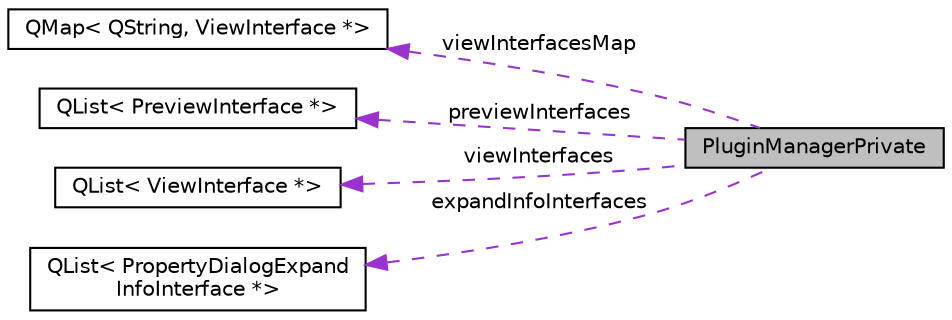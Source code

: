 digraph "PluginManagerPrivate"
{
  edge [fontname="Helvetica",fontsize="10",labelfontname="Helvetica",labelfontsize="10"];
  node [fontname="Helvetica",fontsize="10",shape=record];
  rankdir="LR";
  Node1 [label="PluginManagerPrivate",height=0.2,width=0.4,color="black", fillcolor="grey75", style="filled", fontcolor="black"];
  Node2 -> Node1 [dir="back",color="darkorchid3",fontsize="10",style="dashed",label=" viewInterfacesMap" ,fontname="Helvetica"];
  Node2 [label="QMap\< QString, ViewInterface *\>",height=0.2,width=0.4,color="black", fillcolor="white", style="filled",URL="$class_q_map.html"];
  Node3 -> Node1 [dir="back",color="darkorchid3",fontsize="10",style="dashed",label=" previewInterfaces" ,fontname="Helvetica"];
  Node3 [label="QList\< PreviewInterface *\>",height=0.2,width=0.4,color="black", fillcolor="white", style="filled",URL="$class_q_list.html"];
  Node4 -> Node1 [dir="back",color="darkorchid3",fontsize="10",style="dashed",label=" viewInterfaces" ,fontname="Helvetica"];
  Node4 [label="QList\< ViewInterface *\>",height=0.2,width=0.4,color="black", fillcolor="white", style="filled",URL="$class_q_list.html"];
  Node5 -> Node1 [dir="back",color="darkorchid3",fontsize="10",style="dashed",label=" expandInfoInterfaces" ,fontname="Helvetica"];
  Node5 [label="QList\< PropertyDialogExpand\lInfoInterface *\>",height=0.2,width=0.4,color="black", fillcolor="white", style="filled",URL="$class_q_list.html"];
}
